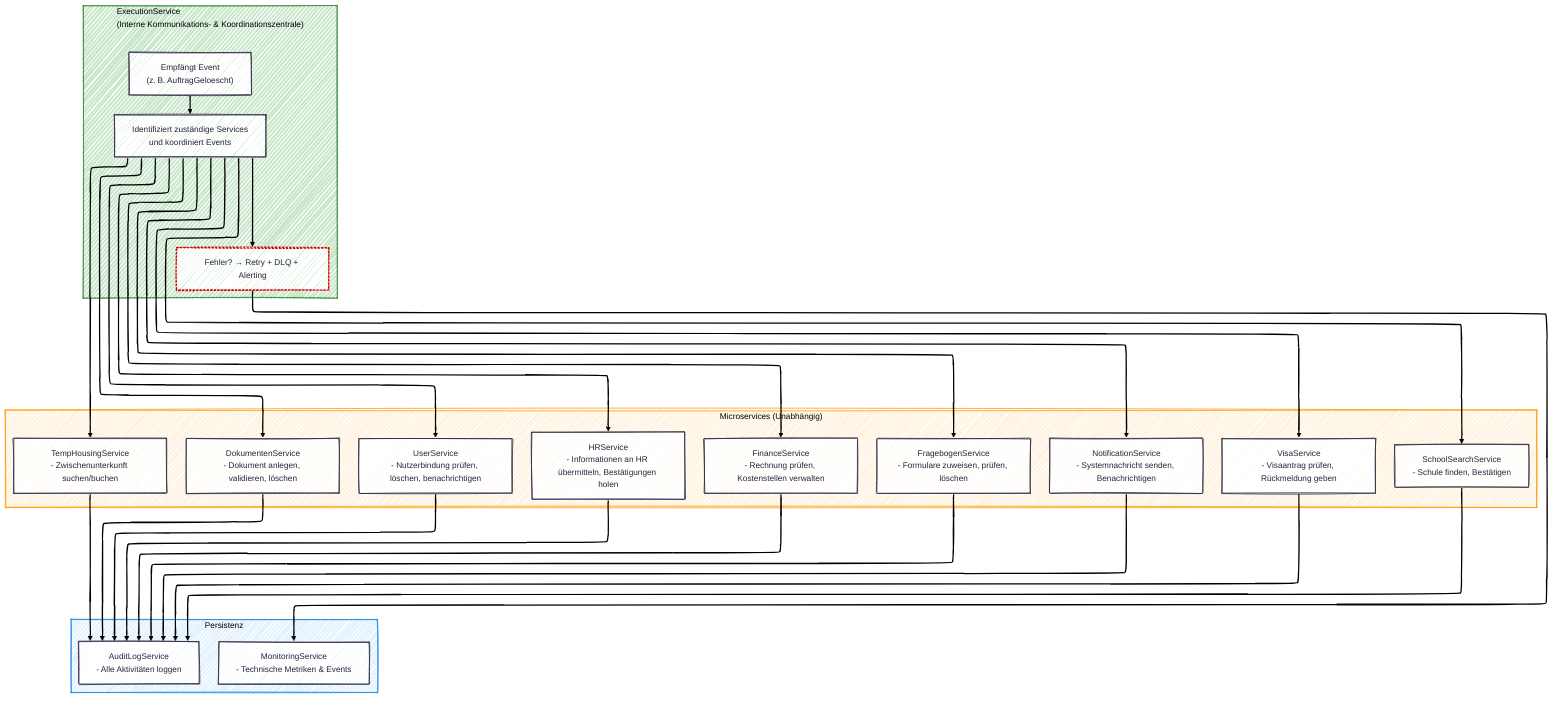 ---
config:
  theme: redux
  look: handDrawn
  layout: elk
---
flowchart TD
 subgraph ExecutionService["ExecutionService\n(Interne Kommunikations- & Koordinationszentrale)"]
        EXEC["Empfängt Event\n(z. B. AuftragGeloescht)"]
        ROUTE["Identifiziert zuständige Services\nund koordiniert Events"]
        DLQ["Fehler? → Retry + DLQ + Alerting"]
  end
 subgraph Services["Microservices (Unabhängig)"]
        DOCS["DokumentenService\n- Dokument anlegen, validieren, löschen"]
        USERS["UserService\n- Nutzerbindung prüfen, löschen, benachrichtigen"]
        HR["HRService\n- Informationen an HR übermitteln, Bestätigungen holen"]
        FIN["FinanceService\n- Rechnung prüfen, Kostenstellen verwalten"]
        FORM["FragebogenService\n- Formulare zuweisen, prüfen, löschen"]
        NOTI["NotificationService\n- Systemnachricht senden, Benachrichtigen"]
        VISA["VisaService\n- Visaantrag prüfen, Rückmeldung geben"]
        SCHOOL["SchoolSearchService\n- Schule finden, Bestätigen"]
        TEMP["TempHousingService\n- Zwischenunterkunft suchen/buchen"]
  end
 subgraph DB["Persistenz"]
        AUDIT["AuditLogService\n- Alle Aktivitäten loggen"]
        MON["MonitoringService\n- Technische Metriken & Events"]
  end
    EXEC --> ROUTE
    ROUTE --> DOCS & USERS & HR & FIN & FORM & NOTI & VISA & SCHOOL & TEMP & DLQ
    DOCS --> AUDIT
    USERS --> AUDIT
    HR --> AUDIT
    FIN --> AUDIT
    FORM --> AUDIT
    NOTI --> AUDIT
    VISA --> AUDIT
    SCHOOL --> AUDIT
    TEMP --> AUDIT
    DLQ --> MON
    style DLQ stroke:#D50000,stroke-width:2px,stroke-dasharray: 4 2
    style ExecutionService fill:#C8E6C9,stroke:#388E3C
    style Services fill:#FFF3E0,stroke:#FF9800
    style DB fill:#E3F2FD,stroke:#1E88E5